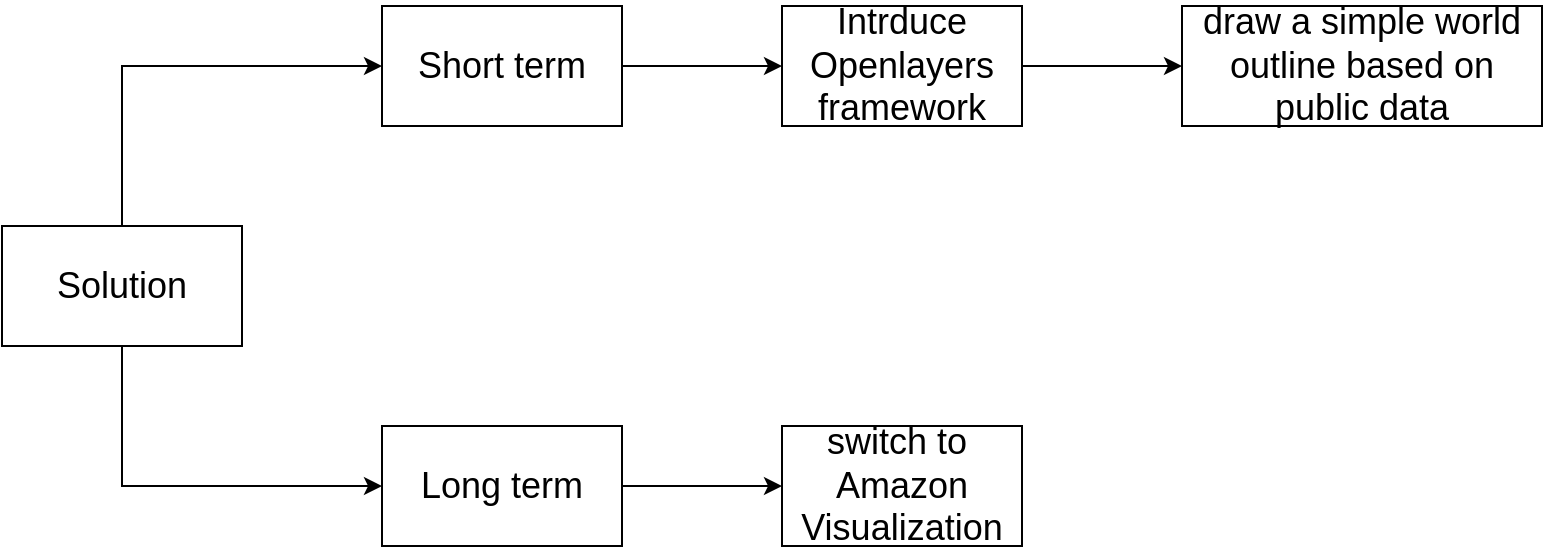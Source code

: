 <mxfile pages="1" version="11.2.3" type="github"><diagram id="TttFz5zxAPLcnvfqJhLq" name="Page-1"><mxGraphModel dx="802" dy="1148" grid="1" gridSize="10" guides="1" tooltips="1" connect="1" arrows="1" fold="1" page="1" pageScale="1" pageWidth="850" pageHeight="1100" math="0" shadow="0"><root><mxCell id="0"/><mxCell id="1" parent="0"/><mxCell id="XZCQ2tWphHP-n4foXr7T-4" style="edgeStyle=orthogonalEdgeStyle;rounded=0;orthogonalLoop=1;jettySize=auto;html=1;exitX=0.5;exitY=0;exitDx=0;exitDy=0;entryX=0;entryY=0.5;entryDx=0;entryDy=0;" edge="1" parent="1" source="XZCQ2tWphHP-n4foXr7T-1" target="XZCQ2tWphHP-n4foXr7T-2"><mxGeometry relative="1" as="geometry"/></mxCell><mxCell id="XZCQ2tWphHP-n4foXr7T-5" style="edgeStyle=orthogonalEdgeStyle;rounded=0;orthogonalLoop=1;jettySize=auto;html=1;exitX=0.5;exitY=1;exitDx=0;exitDy=0;entryX=0;entryY=0.5;entryDx=0;entryDy=0;" edge="1" parent="1" source="XZCQ2tWphHP-n4foXr7T-1" target="XZCQ2tWphHP-n4foXr7T-3"><mxGeometry relative="1" as="geometry"/></mxCell><mxCell id="XZCQ2tWphHP-n4foXr7T-1" value="&lt;font style=&quot;font-size: 18px&quot;&gt;Solution&lt;/font&gt;" style="rounded=0;whiteSpace=wrap;html=1;" vertex="1" parent="1"><mxGeometry x="30" y="400" width="120" height="60" as="geometry"/></mxCell><mxCell id="XZCQ2tWphHP-n4foXr7T-7" value="" style="edgeStyle=orthogonalEdgeStyle;rounded=0;orthogonalLoop=1;jettySize=auto;html=1;" edge="1" parent="1" source="XZCQ2tWphHP-n4foXr7T-2" target="XZCQ2tWphHP-n4foXr7T-6"><mxGeometry relative="1" as="geometry"/></mxCell><mxCell id="XZCQ2tWphHP-n4foXr7T-2" value="&lt;font style=&quot;font-size: 18px&quot;&gt;Short term&lt;/font&gt;" style="rounded=0;whiteSpace=wrap;html=1;" vertex="1" parent="1"><mxGeometry x="220" y="290" width="120" height="60" as="geometry"/></mxCell><mxCell id="XZCQ2tWphHP-n4foXr7T-9" value="" style="edgeStyle=orthogonalEdgeStyle;rounded=0;orthogonalLoop=1;jettySize=auto;html=1;" edge="1" parent="1" source="XZCQ2tWphHP-n4foXr7T-6" target="XZCQ2tWphHP-n4foXr7T-8"><mxGeometry relative="1" as="geometry"/></mxCell><mxCell id="XZCQ2tWphHP-n4foXr7T-6" value="&lt;font style=&quot;font-size: 18px&quot;&gt;Intrduce Openlayers framework&lt;/font&gt;" style="rounded=0;whiteSpace=wrap;html=1;" vertex="1" parent="1"><mxGeometry x="420" y="290" width="120" height="60" as="geometry"/></mxCell><mxCell id="XZCQ2tWphHP-n4foXr7T-8" value="&lt;font style=&quot;font-size: 18px&quot;&gt;draw a simple world outline based on public data&lt;/font&gt;" style="rounded=0;whiteSpace=wrap;html=1;" vertex="1" parent="1"><mxGeometry x="620" y="290" width="180" height="60" as="geometry"/></mxCell><mxCell id="XZCQ2tWphHP-n4foXr7T-11" value="" style="edgeStyle=orthogonalEdgeStyle;rounded=0;orthogonalLoop=1;jettySize=auto;html=1;" edge="1" parent="1" source="XZCQ2tWphHP-n4foXr7T-3" target="XZCQ2tWphHP-n4foXr7T-10"><mxGeometry relative="1" as="geometry"/></mxCell><mxCell id="XZCQ2tWphHP-n4foXr7T-3" value="&lt;font style=&quot;font-size: 18px&quot;&gt;Long term&lt;/font&gt;" style="rounded=0;whiteSpace=wrap;html=1;" vertex="1" parent="1"><mxGeometry x="220" y="500" width="120" height="60" as="geometry"/></mxCell><mxCell id="XZCQ2tWphHP-n4foXr7T-10" value="&lt;font style=&quot;font-size: 18px&quot;&gt;switch to&amp;nbsp; Amazon Visualization&lt;/font&gt;" style="rounded=0;whiteSpace=wrap;html=1;" vertex="1" parent="1"><mxGeometry x="420" y="500" width="120" height="60" as="geometry"/></mxCell></root></mxGraphModel></diagram></mxfile>